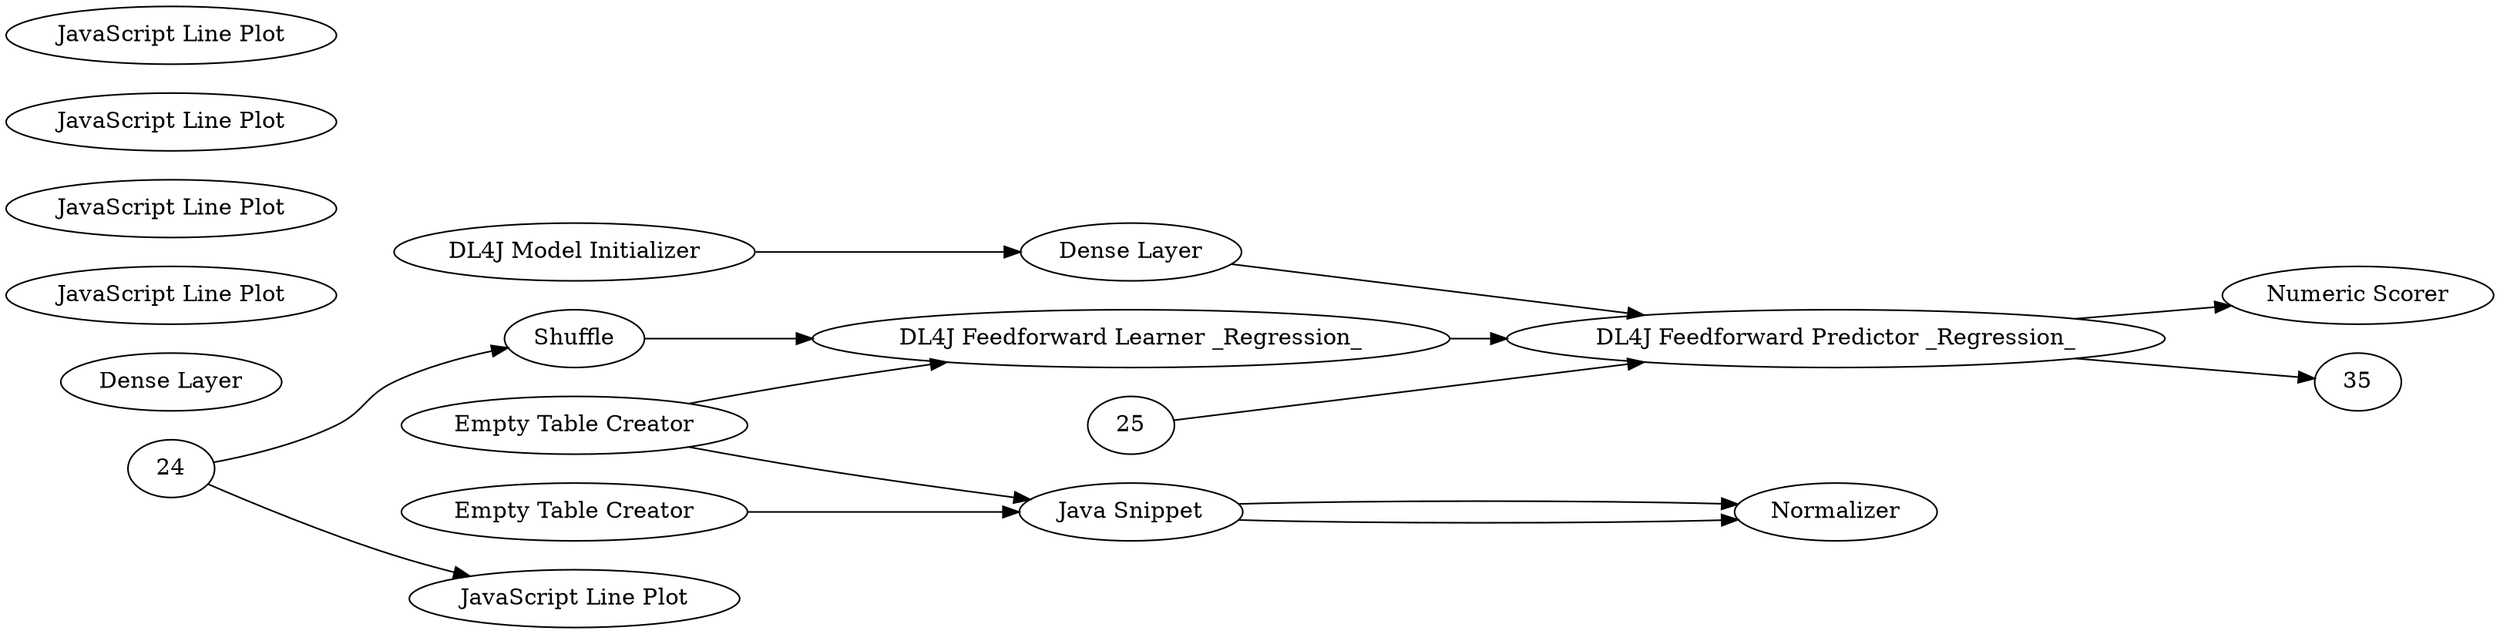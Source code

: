 digraph {
	11 [label=Shuffle]
	20 [label="Numeric Scorer"]
	26 [label="Dense Layer"]
	27 [label="DL4J Model Initializer"]
	29 [label="Dense Layer"]
	1 [label="Empty Table Creator"]
	2 [label="Java Snippet"]
	3 [label=Normalizer]
	2 [label="Java Snippet"]
	3 [label=Normalizer]
	22 [label="Empty Table Creator"]
	17 [label="DL4J Feedforward Learner _Regression_"]
	23 [label="DL4J Feedforward Predictor _Regression_"]
	30 [label="JavaScript Line Plot"]
	31 [label="JavaScript Line Plot"]
	32 [label="JavaScript Line Plot"]
	33 [label="JavaScript Line Plot"]
	34 [label="JavaScript Line Plot"]
	26 -> 23
	27 -> 26
	1 -> 2
	2 -> 3
	2 -> 3
	22 -> 2
	11 -> 17
	22 -> 17
	24 -> 11
	24 -> 30
	25 -> 23
	17 -> 23
	23 -> 20
	23 -> 35
	rankdir=LR
}
